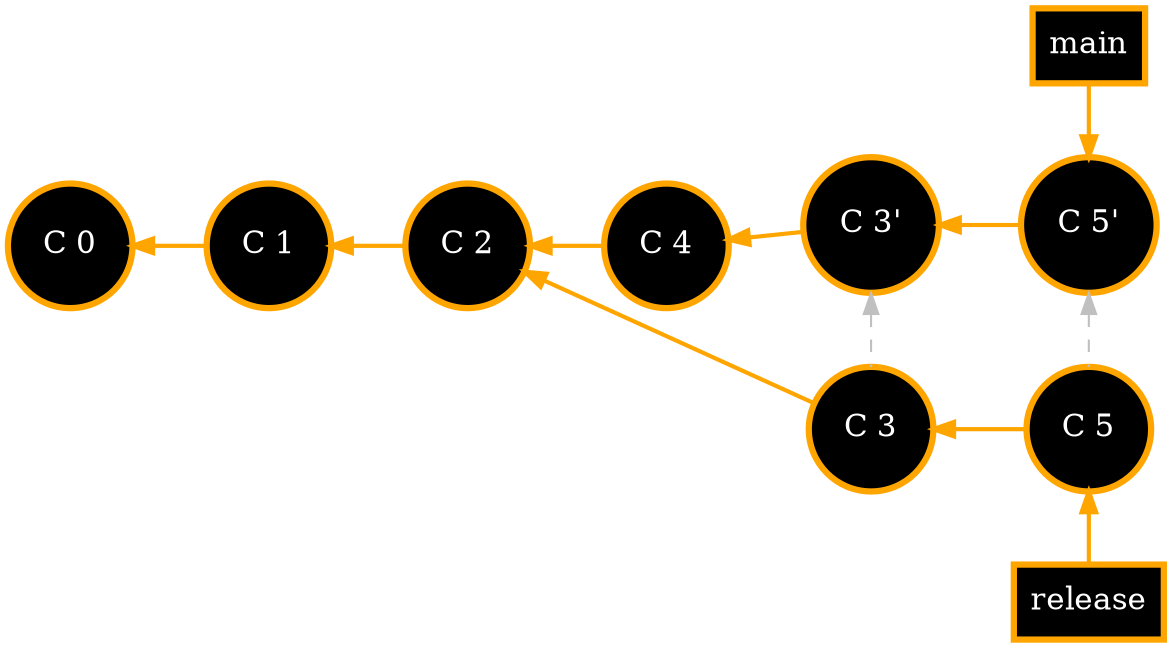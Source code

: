 digraph git_merge_fast_fwd {
    splines=line
    rankdir=LR
    bgcolor=transparent

    node[width=0.3, shape=rect,fontsize=15.0, style="bold,filled" color=orange, fillcolor=black, fontcolor=white, penwidth= 3]
    edge[dir=back,style=bold, color=orange]
    main [label="main"]

    node[width=0.3, shape=rect, fontsize=15.0, style="bold,filled", fillcolor=black, fontcolor=white, color=orange]
    main [label="main"]
    release[lable="release"]

    node[shape=circle, fontsize=15.0, style=filled, fillcolor=black, fontcolor=white, color=orange, penwidth=3]
    c_0 [label="C 0", group=main]
    c_1 [label="C 1", group=main]
    c_2 [label="C 2", group=main]
    c_4 [label="C 4", group=main]
    c_5 [label="C 5", group=branch]
    c_3 [label="C 3", group=branch]
    c_5_1[label="C 5'", group=branch]
    c_3_1[label="C 3'", group=branch]

    /* Marked nodes */

    c_0 -> c_1 -> c_2
    c_2 -> { c_3 c_4 }
    c_4 -> c_3_1 -> c_5_1
    c_3 -> c_5

    main -> c_5_1 [dir="",minlen=2]
    c_5 -> release [minlen=2]
    c_5_1 -> c_5 [minlen=2,style="dashed",color=grey]
    c_3_1 -> c_3 [minlen=2,style="dashed",color=grey]

    {rank=same; main c_5_1}
    {rank=same; release c_5}
    {rank=same; c_5 c_5_1}
    {rank=same; c_3 c_3_1}
}
